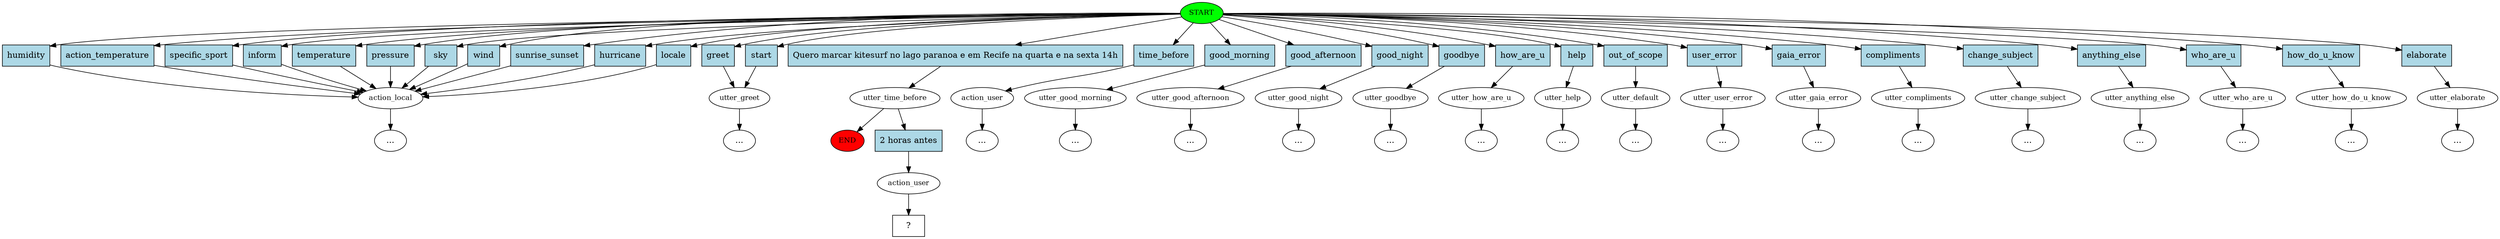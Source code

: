digraph  {
0 [class="start active", fillcolor=green, fontsize=12, label=START, style=filled];
"-1" [class=end, fillcolor=red, fontsize=12, label=END, style=filled];
1 [class="", fontsize=12, label=action_local];
2 [class="", fontsize=12, label=utter_greet];
5 [class=active, fontsize=12, label=utter_time_before];
6 [class="", fontsize=12, label=action_user];
"-7" [class=ellipsis, label="..."];
8 [class="", fontsize=12, label=utter_good_morning];
9 [class="", fontsize=12, label=utter_good_afternoon];
10 [class="", fontsize=12, label=utter_good_night];
19 [class="", fontsize=12, label=utter_goodbye];
"-20" [class=ellipsis, label="..."];
20 [class="", fontsize=12, label=utter_how_are_u];
"-21" [class=ellipsis, label="..."];
22 [class="", fontsize=12, label=utter_help];
"-23" [class=ellipsis, label="..."];
24 [class="", fontsize=12, label=utter_default];
"-25" [class=ellipsis, label="..."];
25 [class="", fontsize=12, label=utter_user_error];
"-26" [class=ellipsis, label="..."];
26 [class="", fontsize=12, label=utter_gaia_error];
"-27" [class=ellipsis, label="..."];
27 [class="", fontsize=12, label=utter_compliments];
"-28" [class=ellipsis, label="..."];
"-32" [class=ellipsis, label="..."];
"-33" [class=ellipsis, label="..."];
"-34" [class=ellipsis, label="..."];
34 [class="", fontsize=12, label=utter_change_subject];
"-35" [class=ellipsis, label="..."];
36 [class="", fontsize=12, label=utter_anything_else];
"-37" [class=ellipsis, label="..."];
46 [class="", fontsize=12, label=utter_who_are_u];
"-47" [class=ellipsis, label="..."];
48 [class="", fontsize=12, label=utter_how_do_u_know];
"-49" [class=ellipsis, label="..."];
70 [class="", fontsize=12, label=utter_elaborate];
"-74" [class=ellipsis, label="..."];
"-75" [class=ellipsis, label="..."];
"-76" [class=ellipsis, label="..."];
77 [class=active, fontsize=12, label=action_user];
78 [class="intent dashed active", label="  ?  ", shape=rect];
79 [class=intent, fillcolor=lightblue, label=humidity, shape=rect, style=filled];
80 [class=intent, fillcolor=lightblue, label=action_temperature, shape=rect, style=filled];
81 [class=intent, fillcolor=lightblue, label=specific_sport, shape=rect, style=filled];
82 [class=intent, fillcolor=lightblue, label=inform, shape=rect, style=filled];
83 [class=intent, fillcolor=lightblue, label=temperature, shape=rect, style=filled];
84 [class=intent, fillcolor=lightblue, label=pressure, shape=rect, style=filled];
85 [class=intent, fillcolor=lightblue, label=sky, shape=rect, style=filled];
86 [class=intent, fillcolor=lightblue, label=wind, shape=rect, style=filled];
87 [class=intent, fillcolor=lightblue, label=sunrise_sunset, shape=rect, style=filled];
88 [class=intent, fillcolor=lightblue, label=hurricane, shape=rect, style=filled];
89 [class=intent, fillcolor=lightblue, label=locale, shape=rect, style=filled];
90 [class=intent, fillcolor=lightblue, label=greet, shape=rect, style=filled];
91 [class=intent, fillcolor=lightblue, label=start, shape=rect, style=filled];
92 [class="intent active", fillcolor=lightblue, label="Quero marcar kitesurf no lago paranoa e em Recife na quarta e na sexta 14h", shape=rect, style=filled];
93 [class=intent, fillcolor=lightblue, label=time_before, shape=rect, style=filled];
94 [class=intent, fillcolor=lightblue, label=good_morning, shape=rect, style=filled];
95 [class=intent, fillcolor=lightblue, label=good_afternoon, shape=rect, style=filled];
96 [class=intent, fillcolor=lightblue, label=good_night, shape=rect, style=filled];
97 [class=intent, fillcolor=lightblue, label=goodbye, shape=rect, style=filled];
98 [class=intent, fillcolor=lightblue, label=how_are_u, shape=rect, style=filled];
99 [class=intent, fillcolor=lightblue, label=help, shape=rect, style=filled];
100 [class=intent, fillcolor=lightblue, label=out_of_scope, shape=rect, style=filled];
101 [class=intent, fillcolor=lightblue, label=user_error, shape=rect, style=filled];
102 [class=intent, fillcolor=lightblue, label=gaia_error, shape=rect, style=filled];
103 [class=intent, fillcolor=lightblue, label=compliments, shape=rect, style=filled];
104 [class=intent, fillcolor=lightblue, label=change_subject, shape=rect, style=filled];
105 [class=intent, fillcolor=lightblue, label=anything_else, shape=rect, style=filled];
106 [class=intent, fillcolor=lightblue, label=who_are_u, shape=rect, style=filled];
107 [class=intent, fillcolor=lightblue, label=how_do_u_know, shape=rect, style=filled];
108 [class=intent, fillcolor=lightblue, label=elaborate, shape=rect, style=filled];
109 [class="intent active", fillcolor=lightblue, label="2 horas antes", shape=rect, style=filled];
0 -> 79  [class="", key=0];
0 -> 80  [class="", key=0];
0 -> 81  [class="", key=0];
0 -> 82  [class="", key=0];
0 -> 83  [class="", key=0];
0 -> 84  [class="", key=0];
0 -> 85  [class="", key=0];
0 -> 86  [class="", key=0];
0 -> 87  [class="", key=0];
0 -> 88  [class="", key=0];
0 -> 89  [class="", key=0];
0 -> 90  [class="", key=0];
0 -> 91  [class="", key=0];
0 -> 92  [class=active, key=0];
0 -> 93  [class="", key=0];
0 -> 94  [class="", key=0];
0 -> 95  [class="", key=0];
0 -> 96  [class="", key=0];
0 -> 97  [class="", key=0];
0 -> 98  [class="", key=0];
0 -> 99  [class="", key=0];
0 -> 100  [class="", key=0];
0 -> 101  [class="", key=0];
0 -> 102  [class="", key=0];
0 -> 103  [class="", key=0];
0 -> 104  [class="", key=0];
0 -> 105  [class="", key=0];
0 -> 106  [class="", key=0];
0 -> 107  [class="", key=0];
0 -> 108  [class="", key=0];
1 -> "-75"  [class="", key=NONE, label=""];
2 -> "-76"  [class="", key=NONE, label=""];
5 -> "-1"  [class="", key=NONE, label=""];
5 -> 109  [class=active, key=0];
6 -> "-7"  [class="", key=NONE, label=""];
8 -> "-32"  [class="", key=NONE, label=""];
9 -> "-34"  [class="", key=NONE, label=""];
10 -> "-33"  [class="", key=NONE, label=""];
19 -> "-20"  [class="", key=NONE, label=""];
20 -> "-21"  [class="", key=NONE, label=""];
22 -> "-23"  [class="", key=NONE, label=""];
24 -> "-25"  [class="", key=NONE, label=""];
25 -> "-26"  [class="", key=NONE, label=""];
26 -> "-27"  [class="", key=NONE, label=""];
27 -> "-28"  [class="", key=NONE, label=""];
34 -> "-35"  [class="", key=NONE, label=""];
36 -> "-37"  [class="", key=NONE, label=""];
46 -> "-47"  [class="", key=NONE, label=""];
48 -> "-49"  [class="", key=NONE, label=""];
70 -> "-74"  [class="", key=NONE, label=""];
77 -> 78  [class=active, key=NONE, label=""];
79 -> 1  [class="", key=0];
80 -> 1  [class="", key=0];
81 -> 1  [class="", key=0];
82 -> 1  [class="", key=0];
83 -> 1  [class="", key=0];
84 -> 1  [class="", key=0];
85 -> 1  [class="", key=0];
86 -> 1  [class="", key=0];
87 -> 1  [class="", key=0];
88 -> 1  [class="", key=0];
89 -> 1  [class="", key=0];
90 -> 2  [class="", key=0];
91 -> 2  [class="", key=0];
92 -> 5  [class=active, key=0];
93 -> 6  [class="", key=0];
94 -> 8  [class="", key=0];
95 -> 9  [class="", key=0];
96 -> 10  [class="", key=0];
97 -> 19  [class="", key=0];
98 -> 20  [class="", key=0];
99 -> 22  [class="", key=0];
100 -> 24  [class="", key=0];
101 -> 25  [class="", key=0];
102 -> 26  [class="", key=0];
103 -> 27  [class="", key=0];
104 -> 34  [class="", key=0];
105 -> 36  [class="", key=0];
106 -> 46  [class="", key=0];
107 -> 48  [class="", key=0];
108 -> 70  [class="", key=0];
109 -> 77  [class=active, key=0];
}
